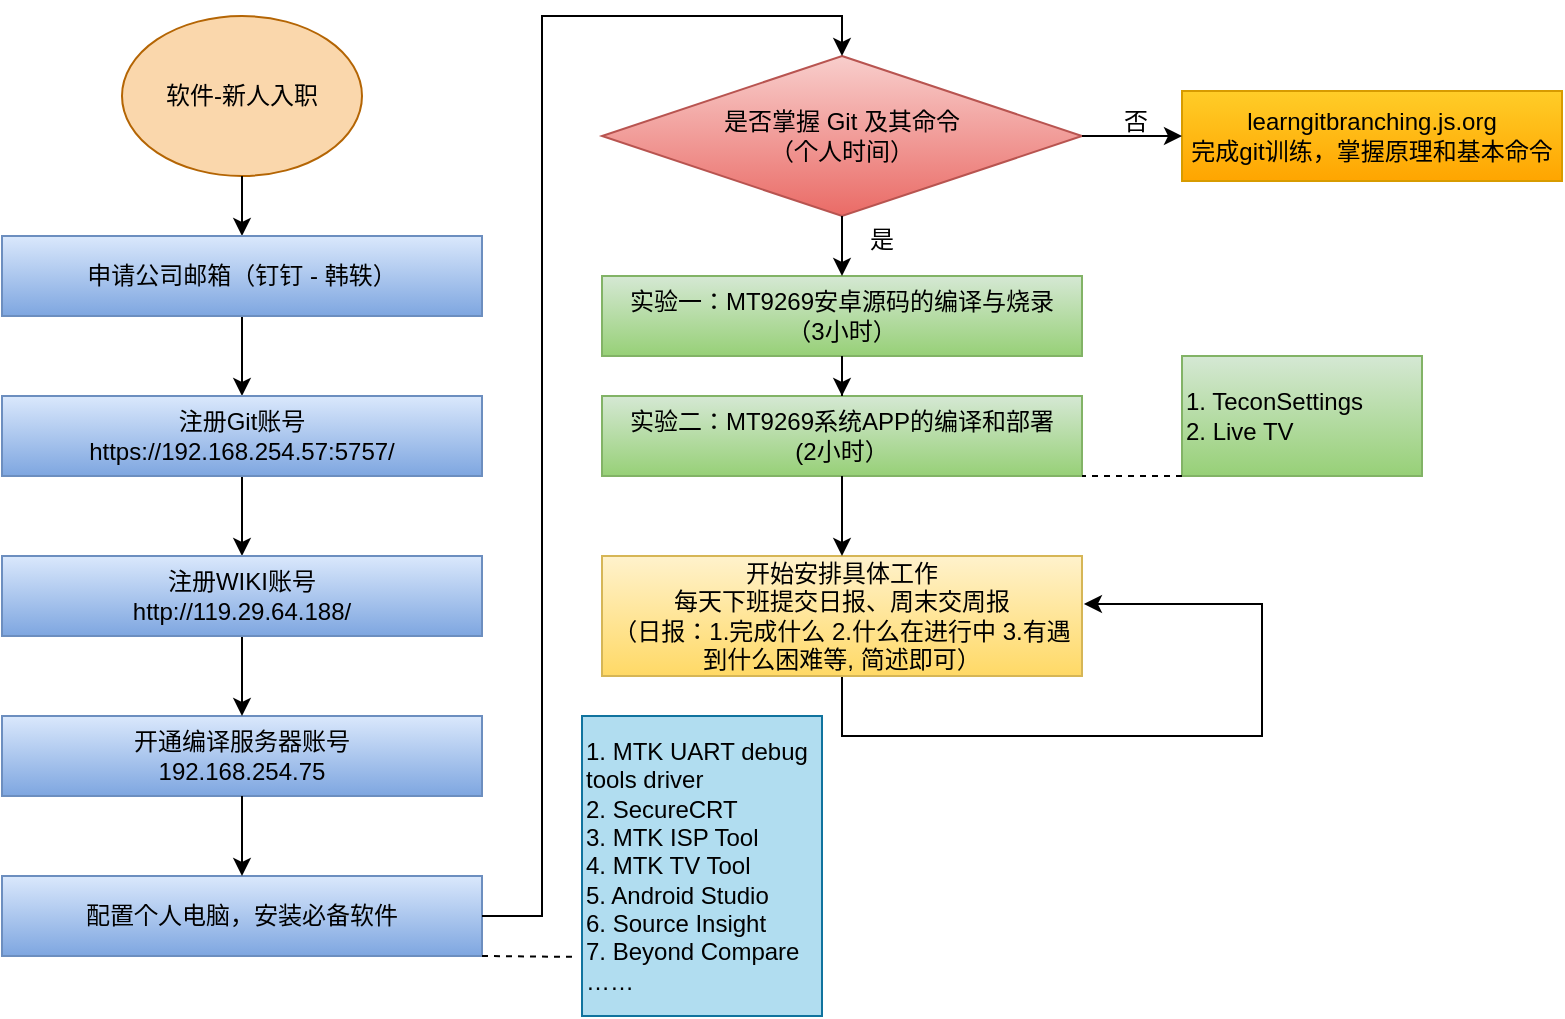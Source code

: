 <mxfile version="20.1.2" type="github">
  <diagram id="5cb1daBF80GTj0REnkLk" name="第 1 页">
    <mxGraphModel dx="1038" dy="634" grid="0" gridSize="10" guides="1" tooltips="1" connect="1" arrows="1" fold="1" page="1" pageScale="1" pageWidth="827" pageHeight="1169" math="0" shadow="0">
      <root>
        <mxCell id="0" />
        <mxCell id="1" parent="0" />
        <mxCell id="D6tjtGbjB5FS4-WhxPt_-48" value="" style="group" vertex="1" connectable="0" parent="1">
          <mxGeometry x="19" y="10" width="780" height="500" as="geometry" />
        </mxCell>
        <mxCell id="D6tjtGbjB5FS4-WhxPt_-1" value="软件-新人入职" style="ellipse;whiteSpace=wrap;html=1;fillColor=#fad7ac;strokeColor=#b46504;" vertex="1" parent="D6tjtGbjB5FS4-WhxPt_-48">
          <mxGeometry x="60" width="120" height="80" as="geometry" />
        </mxCell>
        <mxCell id="D6tjtGbjB5FS4-WhxPt_-2" value="申请公司邮箱（钉钉 - 韩轶）" style="whiteSpace=wrap;html=1;" vertex="1" parent="D6tjtGbjB5FS4-WhxPt_-48">
          <mxGeometry y="110" width="240" height="40" as="geometry" />
        </mxCell>
        <mxCell id="D6tjtGbjB5FS4-WhxPt_-3" value="" style="edgeStyle=orthogonalEdgeStyle;rounded=0;orthogonalLoop=1;jettySize=auto;html=1;" edge="1" parent="D6tjtGbjB5FS4-WhxPt_-48" source="D6tjtGbjB5FS4-WhxPt_-1" target="D6tjtGbjB5FS4-WhxPt_-2">
          <mxGeometry relative="1" as="geometry" />
        </mxCell>
        <mxCell id="D6tjtGbjB5FS4-WhxPt_-4" value="注册Git账号&lt;br&gt;https://192.168.254.57:5757/" style="whiteSpace=wrap;html=1;" vertex="1" parent="D6tjtGbjB5FS4-WhxPt_-48">
          <mxGeometry y="190" width="240" height="40" as="geometry" />
        </mxCell>
        <mxCell id="D6tjtGbjB5FS4-WhxPt_-5" value="" style="edgeStyle=orthogonalEdgeStyle;rounded=0;orthogonalLoop=1;jettySize=auto;html=1;" edge="1" parent="D6tjtGbjB5FS4-WhxPt_-48" source="D6tjtGbjB5FS4-WhxPt_-2" target="D6tjtGbjB5FS4-WhxPt_-4">
          <mxGeometry relative="1" as="geometry" />
        </mxCell>
        <mxCell id="D6tjtGbjB5FS4-WhxPt_-6" value="注册WIKI账号&lt;br&gt;http://119.29.64.188/" style="whiteSpace=wrap;html=1;" vertex="1" parent="D6tjtGbjB5FS4-WhxPt_-48">
          <mxGeometry y="270" width="240" height="40" as="geometry" />
        </mxCell>
        <mxCell id="D6tjtGbjB5FS4-WhxPt_-7" value="" style="edgeStyle=orthogonalEdgeStyle;rounded=0;orthogonalLoop=1;jettySize=auto;html=1;" edge="1" parent="D6tjtGbjB5FS4-WhxPt_-48" source="D6tjtGbjB5FS4-WhxPt_-4" target="D6tjtGbjB5FS4-WhxPt_-6">
          <mxGeometry relative="1" as="geometry" />
        </mxCell>
        <mxCell id="D6tjtGbjB5FS4-WhxPt_-8" value="开通编译服务器账号&lt;br&gt;192.168.254.75" style="whiteSpace=wrap;html=1;fillColor=#dae8fc;gradientColor=#7ea6e0;strokeColor=#6c8ebf;" vertex="1" parent="D6tjtGbjB5FS4-WhxPt_-48">
          <mxGeometry y="350" width="240" height="40" as="geometry" />
        </mxCell>
        <mxCell id="D6tjtGbjB5FS4-WhxPt_-9" value="" style="edgeStyle=orthogonalEdgeStyle;rounded=0;orthogonalLoop=1;jettySize=auto;html=1;" edge="1" parent="D6tjtGbjB5FS4-WhxPt_-48" source="D6tjtGbjB5FS4-WhxPt_-6" target="D6tjtGbjB5FS4-WhxPt_-8">
          <mxGeometry relative="1" as="geometry" />
        </mxCell>
        <mxCell id="D6tjtGbjB5FS4-WhxPt_-10" value="配置个人电脑，安装必备软件" style="whiteSpace=wrap;html=1;fillColor=#dae8fc;gradientColor=#7ea6e0;strokeColor=#6c8ebf;" vertex="1" parent="D6tjtGbjB5FS4-WhxPt_-48">
          <mxGeometry y="430" width="240" height="40" as="geometry" />
        </mxCell>
        <mxCell id="D6tjtGbjB5FS4-WhxPt_-11" value="" style="edgeStyle=orthogonalEdgeStyle;rounded=0;orthogonalLoop=1;jettySize=auto;html=1;" edge="1" parent="D6tjtGbjB5FS4-WhxPt_-48" source="D6tjtGbjB5FS4-WhxPt_-8" target="D6tjtGbjB5FS4-WhxPt_-10">
          <mxGeometry relative="1" as="geometry" />
        </mxCell>
        <mxCell id="D6tjtGbjB5FS4-WhxPt_-12" value="1. MTK UART debug tools driver&lt;br&gt;2. SecureCRT&lt;br&gt;3. MTK ISP Tool&lt;br&gt;4. MTK TV Tool&lt;br&gt;5. Android Studio&lt;br&gt;6. Source Insight&lt;br&gt;7. Beyond Compare&lt;br&gt;……" style="whiteSpace=wrap;html=1;align=left;fillColor=#b1ddf0;strokeColor=#10739e;" vertex="1" parent="D6tjtGbjB5FS4-WhxPt_-48">
          <mxGeometry x="290" y="350" width="120" height="150" as="geometry" />
        </mxCell>
        <mxCell id="D6tjtGbjB5FS4-WhxPt_-16" value="是否掌握 Git 及其命令&lt;br&gt;（个人时间）" style="rhombus;whiteSpace=wrap;html=1;fillColor=#f8cecc;gradientColor=#ea6b66;strokeColor=#b85450;" vertex="1" parent="D6tjtGbjB5FS4-WhxPt_-48">
          <mxGeometry x="300" y="20" width="240" height="80" as="geometry" />
        </mxCell>
        <mxCell id="D6tjtGbjB5FS4-WhxPt_-17" value="" style="edgeStyle=orthogonalEdgeStyle;rounded=0;orthogonalLoop=1;jettySize=auto;html=1;entryX=0.5;entryY=0;entryDx=0;entryDy=0;" edge="1" parent="D6tjtGbjB5FS4-WhxPt_-48" source="D6tjtGbjB5FS4-WhxPt_-10" target="D6tjtGbjB5FS4-WhxPt_-16">
          <mxGeometry relative="1" as="geometry">
            <mxPoint x="450" as="targetPoint" />
            <Array as="points">
              <mxPoint x="270" y="450" />
              <mxPoint x="270" />
              <mxPoint x="420" />
            </Array>
          </mxGeometry>
        </mxCell>
        <mxCell id="D6tjtGbjB5FS4-WhxPt_-20" value="learngitbranching.js.org&lt;br&gt;完成git训练，掌握原理和基本命令" style="whiteSpace=wrap;html=1;fillColor=#ffcd28;gradientColor=#ffa500;strokeColor=#d79b00;" vertex="1" parent="D6tjtGbjB5FS4-WhxPt_-48">
          <mxGeometry x="590" y="37.5" width="190" height="45" as="geometry" />
        </mxCell>
        <mxCell id="D6tjtGbjB5FS4-WhxPt_-21" value="" style="edgeStyle=orthogonalEdgeStyle;rounded=0;orthogonalLoop=1;jettySize=auto;html=1;" edge="1" parent="D6tjtGbjB5FS4-WhxPt_-48" source="D6tjtGbjB5FS4-WhxPt_-16" target="D6tjtGbjB5FS4-WhxPt_-20">
          <mxGeometry relative="1" as="geometry" />
        </mxCell>
        <mxCell id="D6tjtGbjB5FS4-WhxPt_-22" value="否" style="text;html=1;strokeColor=none;fillColor=none;align=center;verticalAlign=middle;whiteSpace=wrap;rounded=0;" vertex="1" parent="D6tjtGbjB5FS4-WhxPt_-48">
          <mxGeometry x="537" y="37.5" width="60" height="30" as="geometry" />
        </mxCell>
        <mxCell id="D6tjtGbjB5FS4-WhxPt_-23" value="实验一：MT9269安卓源码的编译与烧录&lt;br&gt;（3小时）" style="whiteSpace=wrap;html=1;fillColor=#d5e8d4;gradientColor=#97d077;strokeColor=#82b366;" vertex="1" parent="D6tjtGbjB5FS4-WhxPt_-48">
          <mxGeometry x="300" y="130" width="240" height="40" as="geometry" />
        </mxCell>
        <mxCell id="D6tjtGbjB5FS4-WhxPt_-45" style="edgeStyle=orthogonalEdgeStyle;rounded=0;orthogonalLoop=1;jettySize=auto;html=1;exitX=0.5;exitY=1;exitDx=0;exitDy=0;entryX=0.5;entryY=0;entryDx=0;entryDy=0;" edge="1" parent="D6tjtGbjB5FS4-WhxPt_-48" source="D6tjtGbjB5FS4-WhxPt_-16" target="D6tjtGbjB5FS4-WhxPt_-23">
          <mxGeometry relative="1" as="geometry" />
        </mxCell>
        <mxCell id="D6tjtGbjB5FS4-WhxPt_-26" value="实验二：MT9269系统APP的编译和部署&lt;br&gt;(2小时）" style="whiteSpace=wrap;html=1;fillColor=#d5e8d4;gradientColor=#97d077;strokeColor=#82b366;" vertex="1" parent="D6tjtGbjB5FS4-WhxPt_-48">
          <mxGeometry x="300" y="190" width="240" height="40" as="geometry" />
        </mxCell>
        <mxCell id="D6tjtGbjB5FS4-WhxPt_-27" value="" style="edgeStyle=orthogonalEdgeStyle;rounded=0;orthogonalLoop=1;jettySize=auto;html=1;" edge="1" parent="D6tjtGbjB5FS4-WhxPt_-48" source="D6tjtGbjB5FS4-WhxPt_-23" target="D6tjtGbjB5FS4-WhxPt_-26">
          <mxGeometry relative="1" as="geometry" />
        </mxCell>
        <mxCell id="D6tjtGbjB5FS4-WhxPt_-32" style="edgeStyle=orthogonalEdgeStyle;rounded=0;orthogonalLoop=1;jettySize=auto;html=1;entryX=1.004;entryY=0.4;entryDx=0;entryDy=0;entryPerimeter=0;" edge="1" parent="D6tjtGbjB5FS4-WhxPt_-48" source="D6tjtGbjB5FS4-WhxPt_-28" target="D6tjtGbjB5FS4-WhxPt_-28">
          <mxGeometry relative="1" as="geometry">
            <mxPoint x="630" y="310" as="targetPoint" />
            <Array as="points">
              <mxPoint x="420" y="360" />
              <mxPoint x="630" y="360" />
              <mxPoint x="630" y="294" />
            </Array>
          </mxGeometry>
        </mxCell>
        <mxCell id="D6tjtGbjB5FS4-WhxPt_-28" value="开始安排具体工作&lt;br&gt;每天下班提交日报、周末交周报&lt;br&gt;（日报：1.完成什么 2.什么在进行中 3.有遇到什么困难等, 简述即可）" style="whiteSpace=wrap;html=1;fillColor=#fff2cc;gradientColor=#ffd966;strokeColor=#d6b656;" vertex="1" parent="D6tjtGbjB5FS4-WhxPt_-48">
          <mxGeometry x="300" y="270" width="240" height="60" as="geometry" />
        </mxCell>
        <mxCell id="D6tjtGbjB5FS4-WhxPt_-33" value="申请公司邮箱（钉钉 - 韩轶）" style="whiteSpace=wrap;html=1;" vertex="1" parent="D6tjtGbjB5FS4-WhxPt_-48">
          <mxGeometry y="110" width="240" height="40" as="geometry" />
        </mxCell>
        <mxCell id="D6tjtGbjB5FS4-WhxPt_-34" value="注册Git账号&lt;br&gt;https://192.168.254.57:5757/" style="whiteSpace=wrap;html=1;" vertex="1" parent="D6tjtGbjB5FS4-WhxPt_-48">
          <mxGeometry y="190" width="240" height="40" as="geometry" />
        </mxCell>
        <mxCell id="D6tjtGbjB5FS4-WhxPt_-35" value="注册WIKI账号&lt;br&gt;http://119.29.64.188/" style="whiteSpace=wrap;html=1;" vertex="1" parent="D6tjtGbjB5FS4-WhxPt_-48">
          <mxGeometry y="270" width="240" height="40" as="geometry" />
        </mxCell>
        <mxCell id="D6tjtGbjB5FS4-WhxPt_-36" value="申请公司邮箱（钉钉 - 韩轶）" style="whiteSpace=wrap;html=1;fillColor=#dae8fc;gradientColor=#7ea6e0;strokeColor=#6c8ebf;" vertex="1" parent="D6tjtGbjB5FS4-WhxPt_-48">
          <mxGeometry y="110" width="240" height="40" as="geometry" />
        </mxCell>
        <mxCell id="D6tjtGbjB5FS4-WhxPt_-37" value="注册Git账号&lt;br&gt;https://192.168.254.57:5757/" style="whiteSpace=wrap;html=1;fillColor=#dae8fc;gradientColor=#7ea6e0;strokeColor=#6c8ebf;" vertex="1" parent="D6tjtGbjB5FS4-WhxPt_-48">
          <mxGeometry y="190" width="240" height="40" as="geometry" />
        </mxCell>
        <mxCell id="D6tjtGbjB5FS4-WhxPt_-38" value="注册WIKI账号&lt;br&gt;http://119.29.64.188/" style="whiteSpace=wrap;html=1;fillColor=#dae8fc;gradientColor=#7ea6e0;strokeColor=#6c8ebf;" vertex="1" parent="D6tjtGbjB5FS4-WhxPt_-48">
          <mxGeometry y="270" width="240" height="40" as="geometry" />
        </mxCell>
        <mxCell id="D6tjtGbjB5FS4-WhxPt_-40" value="1. TeconSettings&lt;br&gt;2. Live TV" style="whiteSpace=wrap;html=1;fillColor=#d5e8d4;strokeColor=#82b366;gradientColor=#97d077;align=left;" vertex="1" parent="D6tjtGbjB5FS4-WhxPt_-48">
          <mxGeometry x="590" y="170" width="120" height="60" as="geometry" />
        </mxCell>
        <mxCell id="D6tjtGbjB5FS4-WhxPt_-43" value="" style="endArrow=none;dashed=1;html=1;rounded=0;entryX=1;entryY=1;entryDx=0;entryDy=0;exitX=0;exitY=1;exitDx=0;exitDy=0;" edge="1" parent="D6tjtGbjB5FS4-WhxPt_-48" source="D6tjtGbjB5FS4-WhxPt_-40" target="D6tjtGbjB5FS4-WhxPt_-26">
          <mxGeometry width="50" height="50" relative="1" as="geometry">
            <mxPoint x="820" y="260" as="sourcePoint" />
            <mxPoint x="870" y="210" as="targetPoint" />
          </mxGeometry>
        </mxCell>
        <mxCell id="D6tjtGbjB5FS4-WhxPt_-29" value="" style="edgeStyle=orthogonalEdgeStyle;rounded=0;orthogonalLoop=1;jettySize=auto;html=1;" edge="1" parent="D6tjtGbjB5FS4-WhxPt_-48" source="D6tjtGbjB5FS4-WhxPt_-26" target="D6tjtGbjB5FS4-WhxPt_-28">
          <mxGeometry relative="1" as="geometry" />
        </mxCell>
        <mxCell id="D6tjtGbjB5FS4-WhxPt_-47" value="" style="endArrow=none;dashed=1;html=1;rounded=0;exitX=1;exitY=1;exitDx=0;exitDy=0;entryX=-0.021;entryY=0.803;entryDx=0;entryDy=0;entryPerimeter=0;" edge="1" parent="D6tjtGbjB5FS4-WhxPt_-48" source="D6tjtGbjB5FS4-WhxPt_-10" target="D6tjtGbjB5FS4-WhxPt_-12">
          <mxGeometry width="50" height="50" relative="1" as="geometry">
            <mxPoint x="350" y="310" as="sourcePoint" />
            <mxPoint x="400" y="260" as="targetPoint" />
          </mxGeometry>
        </mxCell>
        <mxCell id="D6tjtGbjB5FS4-WhxPt_-83" value="是" style="text;html=1;strokeColor=none;fillColor=none;align=center;verticalAlign=middle;whiteSpace=wrap;rounded=0;" vertex="1" parent="D6tjtGbjB5FS4-WhxPt_-48">
          <mxGeometry x="410" y="97" width="60" height="30" as="geometry" />
        </mxCell>
      </root>
    </mxGraphModel>
  </diagram>
</mxfile>

